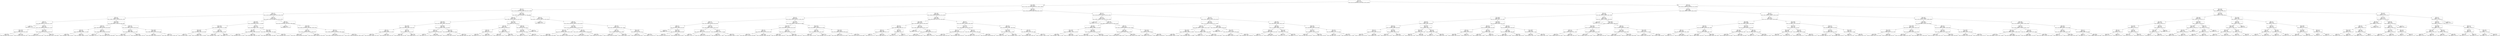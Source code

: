 digraph Tree {
node [shape=box] ;
0 [label="X[0] <= 0.5\ngini = 0.767\nsamples = 11107266\nvalue = [3317519, 5202863, 2054, 5141376, 28662, 1816705, 2059970]"] ;
1 [label="X[7] <= 198.5\ngini = 0.783\nsamples = 6336363\nvalue = [2773240, 1450171, 2016, 2667312, 23722, 1442591, 1665925]"] ;
0 -> 1 [labeldistance=2.5, labelangle=45, headlabel="True"] ;
2 [label="X[9] <= 2.5\ngini = 0.773\nsamples = 3724571\nvalue = [1975418, 806968, 1920, 1328489, 13053, 820737, 946350]"] ;
1 -> 2 ;
3 [label="X[6] <= 2.5\ngini = 0.771\nsamples = 2538089\nvalue = [1312875, 549996, 431, 960192, 11506, 744082, 437798]"] ;
2 -> 3 ;
4 [label="X[5] <= 1.5\ngini = 0.756\nsamples = 382428\nvalue = [208800, 107829, 27, 151206, 669, 38321, 97926]"] ;
3 -> 4 ;
5 [label="X[8] <= 1.5\ngini = 0.771\nsamples = 101709\nvalue = [35836, 18364, 16, 47752, 323, 16717, 41957]"] ;
4 -> 5 ;
6 [label="gini = 0.0\nsamples = 13344\nvalue = [21157, 0, 0, 0, 0, 0, 0]"] ;
5 -> 6 ;
7 [label="X[6] <= 0.5\ngini = 0.751\nsamples = 88365\nvalue = [14679, 18364, 16, 47752, 323, 16717, 41957]"] ;
5 -> 7 ;
8 [label="X[10] <= 53.5\ngini = 0.764\nsamples = 16751\nvalue = [3114, 7569, 3, 8440, 30, 3262, 4046]"] ;
7 -> 8 ;
9 [label="gini = 0.752\nsamples = 6220\nvalue = [2327, 2425, 3, 2706, 0, 59, 2287]"] ;
8 -> 9 ;
10 [label="gini = 0.736\nsamples = 10531\nvalue = [787, 5144, 0, 5734, 30, 3203, 1759]"] ;
8 -> 10 ;
11 [label="X[10] <= 225.5\ngini = 0.734\nsamples = 71614\nvalue = [11565, 10795, 13, 39312, 293, 13455, 37911]"] ;
7 -> 11 ;
12 [label="gini = 0.75\nsamples = 33635\nvalue = [4749, 5834, 8, 19111, 221, 9061, 14350]"] ;
11 -> 12 ;
13 [label="gini = 0.707\nsamples = 37979\nvalue = [6816, 4961, 5, 20201, 72, 4394, 23561]"] ;
11 -> 13 ;
14 [label="X[10] <= 230.5\ngini = 0.735\nsamples = 280719\nvalue = [172964, 89465, 11, 103454, 346, 21604, 55969]"] ;
4 -> 14 ;
15 [label="X[9] <= 0.5\ngini = 0.761\nsamples = 102368\nvalue = [53993, 22464, 8, 44312, 196, 15239, 25853]"] ;
14 -> 15 ;
16 [label="X[4] <= 9.5\ngini = 0.722\nsamples = 48399\nvalue = [27690, 10499, 5, 22199, 0, 176, 15859]"] ;
15 -> 16 ;
17 [label="gini = 0.731\nsamples = 22985\nvalue = [11920, 6644, 2, 11353, 0, 45, 6447]"] ;
16 -> 17 ;
18 [label="gini = 0.707\nsamples = 25414\nvalue = [15770, 3855, 3, 10846, 0, 131, 9412]"] ;
16 -> 18 ;
19 [label="X[8] <= 1.5\ngini = 0.775\nsamples = 53969\nvalue = [26303, 11965, 3, 22113, 196, 15063, 9994]"] ;
15 -> 19 ;
20 [label="gini = 0.0\nsamples = 11588\nvalue = [18339, 0, 0, 0, 0, 0, 0]"] ;
19 -> 20 ;
21 [label="gini = 0.774\nsamples = 42381\nvalue = [7964, 11965, 3, 22113, 196, 15063, 9994]"] ;
19 -> 21 ;
22 [label="X[9] <= 0.5\ngini = 0.709\nsamples = 178351\nvalue = [118971, 67001, 3, 59142, 150, 6365, 30116]"] ;
14 -> 22 ;
23 [label="X[3] <= 41.5\ngini = 0.714\nsamples = 98813\nvalue = [59272, 42958, 3, 36088, 0, 270, 17490]"] ;
22 -> 23 ;
24 [label="gini = 0.732\nsamples = 32286\nvalue = [17414, 14180, 3, 11490, 0, 112, 7777]"] ;
23 -> 24 ;
25 [label="gini = 0.703\nsamples = 66527\nvalue = [41858, 28778, 0, 24598, 0, 158, 9713]"] ;
23 -> 25 ;
26 [label="X[10] <= 236.5\ngini = 0.692\nsamples = 79538\nvalue = [59699, 24043, 0, 23054, 150, 6095, 12626]"] ;
22 -> 26 ;
27 [label="gini = 0.67\nsamples = 38237\nvalue = [30342, 11284, 0, 10810, 36, 2456, 5372]"] ;
26 -> 27 ;
28 [label="gini = 0.71\nsamples = 41301\nvalue = [29357, 12759, 0, 12244, 114, 3639, 7254]"] ;
26 -> 28 ;
29 [label="X[9] <= 0.5\ngini = 0.77\nsamples = 2155661\nvalue = [1104075, 442167, 404, 808986, 10837, 705761, 339872]"] ;
3 -> 29 ;
30 [label="X[10] <= 29.5\ngini = 0.737\nsamples = 233046\nvalue = [122283, 57994, 39, 97016, 7, 1773, 89550]"] ;
29 -> 30 ;
31 [label="X[2] <= 131.5\ngini = 0.709\nsamples = 60759\nvalue = [22202, 10312, 8, 24741, 0, 371, 38496]"] ;
30 -> 31 ;
32 [label="X[10] <= 24.5\ngini = 0.682\nsamples = 44211\nvalue = [15407, 5783, 5, 16841, 0, 249, 31688]"] ;
31 -> 32 ;
33 [label="gini = 0.74\nsamples = 11735\nvalue = [4147, 3134, 0, 5636, 0, 71, 5463]"] ;
32 -> 33 ;
34 [label="gini = 0.643\nsamples = 32476\nvalue = [11260, 2649, 5, 11205, 0, 178, 26225]"] ;
32 -> 34 ;
35 [label="X[8] <= 2.5\ngini = 0.744\nsamples = 16548\nvalue = [6795, 4529, 3, 7900, 0, 122, 6808]"] ;
31 -> 35 ;
36 [label="gini = 0.723\nsamples = 14204\nvalue = [3236, 4529, 0, 7900, 0, 0, 6808]"] ;
35 -> 36 ;
37 [label="gini = 0.066\nsamples = 2344\nvalue = [3559, 0, 3, 0, 0, 122, 0]"] ;
35 -> 37 ;
38 [label="X[4] <= 9.5\ngini = 0.729\nsamples = 172287\nvalue = [100081, 47682, 31, 72275, 7, 1402, 51054]"] ;
30 -> 38 ;
39 [label="X[5] <= 0.5\ngini = 0.741\nsamples = 83218\nvalue = [40434, 29927, 5, 37656, 0, 469, 23216]"] ;
38 -> 39 ;
40 [label="gini = 0.729\nsamples = 12249\nvalue = [5835, 2244, 0, 6116, 0, 172, 5018]"] ;
39 -> 40 ;
41 [label="gini = 0.739\nsamples = 70969\nvalue = [34599, 27683, 5, 31540, 0, 297, 18198]"] ;
39 -> 41 ;
42 [label="X[10] <= 228.0\ngini = 0.705\nsamples = 89069\nvalue = [59647, 17755, 26, 34619, 7, 933, 27838]"] ;
38 -> 42 ;
43 [label="gini = 0.697\nsamples = 81250\nvalue = [56388, 15311, 20, 30814, 5, 829, 24961]"] ;
42 -> 43 ;
44 [label="gini = 0.748\nsamples = 7819\nvalue = [3259, 2444, 6, 3805, 2, 104, 2877]"] ;
42 -> 44 ;
45 [label="X[8] <= 1.5\ngini = 0.765\nsamples = 1922615\nvalue = [981792, 384173, 365, 711970, 10830, 703988, 250322]"] ;
29 -> 45 ;
46 [label="gini = 0.0\nsamples = 439471\nvalue = [695368, 0, 0, 0, 0, 0, 0]"] ;
45 -> 46 ;
47 [label="X[10] <= 29.5\ngini = 0.765\nsamples = 1483144\nvalue = [286424, 384173, 365, 711970, 10830, 703988, 250322]"] ;
45 -> 47 ;
48 [label="X[4] <= 7.5\ngini = 0.752\nsamples = 229570\nvalue = [45534, 32128, 164, 97778, 2204, 130095, 55276]"] ;
47 -> 48 ;
49 [label="gini = 0.775\nsamples = 125480\nvalue = [26411, 17759, 49, 53097, 880, 51594, 48684]"] ;
48 -> 49 ;
50 [label="gini = 0.676\nsamples = 104090\nvalue = [19123, 14369, 115, 44681, 1324, 78501, 6592]"] ;
48 -> 50 ;
51 [label="X[9] <= 1.5\ngini = 0.765\nsamples = 1253574\nvalue = [240890, 352045, 201, 614192, 8626, 573893, 195046]"] ;
47 -> 51 ;
52 [label="gini = 0.745\nsamples = 499270\nvalue = [98843, 137444, 19, 250140, 3659, 256970, 43751]"] ;
51 -> 52 ;
53 [label="gini = 0.774\nsamples = 754304\nvalue = [142047, 214601, 182, 364052, 4967, 316923, 151295]"] ;
51 -> 53 ;
54 [label="X[10] <= 29.5\ngini = 0.743\nsamples = 1186482\nvalue = [662543, 256972, 1489, 368297, 1547, 76655, 508552]"] ;
2 -> 54 ;
55 [label="X[8] <= 2.5\ngini = 0.732\nsamples = 126587\nvalue = [56966, 14524, 202, 39890, 236, 14180, 73941]"] ;
54 -> 55 ;
56 [label="X[10] <= 24.5\ngini = 0.709\nsamples = 105746\nvalue = [26514, 14524, 0, 39890, 0, 12306, 73941]"] ;
55 -> 56 ;
57 [label="X[2] <= 133.5\ngini = 0.756\nsamples = 50408\nvalue = [15193, 11976, 0, 22847, 0, 4548, 25146]"] ;
56 -> 57 ;
58 [label="X[5] <= 1.5\ngini = 0.754\nsamples = 45963\nvalue = [15069, 9616, 0, 20676, 0, 4177, 23074]"] ;
57 -> 58 ;
59 [label="gini = 0.731\nsamples = 27958\nvalue = [9133, 5442, 0, 12809, 0, 1052, 15700]"] ;
58 -> 59 ;
60 [label="gini = 0.78\nsamples = 18005\nvalue = [5936, 4174, 0, 7867, 0, 3125, 7374]"] ;
58 -> 60 ;
61 [label="X[5] <= 1.5\ngini = 0.708\nsamples = 4445\nvalue = [124, 2360, 0, 2171, 0, 371, 2072]"] ;
57 -> 61 ;
62 [label="gini = 0.689\nsamples = 2579\nvalue = [88, 1424, 0, 1281, 0, 60, 1293]"] ;
61 -> 62 ;
63 [label="gini = 0.728\nsamples = 1866\nvalue = [36, 936, 0, 890, 0, 311, 779]"] ;
61 -> 63 ;
64 [label="X[10] <= 26.5\ngini = 0.625\nsamples = 55338\nvalue = [11321, 2548, 0, 17043, 0, 7758, 48795]"] ;
56 -> 64 ;
65 [label="X[8] <= 1.5\ngini = 0.374\nsamples = 26349\nvalue = [1512, 174, 0, 2877, 0, 4646, 32525]"] ;
64 -> 65 ;
66 [label="gini = 0.0\nsamples = 952\nvalue = [1512, 0, 0, 0, 0, 0, 0]"] ;
65 -> 66 ;
67 [label="gini = 0.328\nsamples = 25397\nvalue = [0, 174, 0, 2877, 0, 4646, 32525]"] ;
65 -> 67 ;
68 [label="X[10] <= 27.5\ngini = 0.724\nsamples = 28989\nvalue = [9809, 2374, 0, 14166, 0, 3112, 16270]"] ;
64 -> 68 ;
69 [label="gini = 0.727\nsamples = 10479\nvalue = [4811, 781, 0, 4208, 0, 1080, 5622]"] ;
68 -> 69 ;
70 [label="gini = 0.714\nsamples = 18510\nvalue = [4998, 1593, 0, 9958, 0, 2032, 10648]"] ;
68 -> 70 ;
71 [label="X[2] <= 131.5\ngini = 0.133\nsamples = 20841\nvalue = [30452, 0, 202, 0, 236, 1874, 0]"] ;
55 -> 71 ;
72 [label="X[4] <= 3.5\ngini = 0.068\nsamples = 14636\nvalue = [22251, 0, 102, 0, 86, 620, 0]"] ;
71 -> 72 ;
73 [label="X[5] <= 0.5\ngini = 0.105\nsamples = 2275\nvalue = [3413, 0, 35, 0, 0, 164, 0]"] ;
72 -> 73 ;
74 [label="gini = 0.161\nsamples = 589\nvalue = [835, 0, 25, 0, 0, 54, 0]"] ;
73 -> 74 ;
75 [label="gini = 0.085\nsamples = 1686\nvalue = [2578, 0, 10, 0, 0, 110, 0]"] ;
73 -> 75 ;
76 [label="X[10] <= 26.5\ngini = 0.061\nsamples = 12361\nvalue = [18838, 0, 67, 0, 86, 456, 0]"] ;
72 -> 76 ;
77 [label="gini = 0.042\nsamples = 8279\nvalue = [12753, 0, 56, 0, 37, 185, 0]"] ;
76 -> 77 ;
78 [label="gini = 0.099\nsamples = 4082\nvalue = [6085, 0, 11, 0, 49, 271, 0]"] ;
76 -> 78 ;
79 [label="X[8] <= 4.5\ngini = 0.269\nsamples = 6205\nvalue = [8201, 0, 100, 0, 150, 1254, 0]"] ;
71 -> 79 ;
80 [label="X[7] <= 53.5\ngini = 0.365\nsamples = 4219\nvalue = [5147, 0, 100, 0, 150, 1254, 0]"] ;
79 -> 80 ;
81 [label="gini = 0.542\nsamples = 1746\nvalue = [1556, 0, 51, 0, 140, 972, 0]"] ;
80 -> 81 ;
82 [label="gini = 0.161\nsamples = 2473\nvalue = [3591, 0, 49, 0, 10, 282, 0]"] ;
80 -> 82 ;
83 [label="gini = 0.0\nsamples = 1986\nvalue = [3054, 0, 0, 0, 0, 0, 0]"] ;
79 -> 83 ;
84 [label="X[8] <= 1.5\ngini = 0.742\nsamples = 1059895\nvalue = [605577, 242448, 1287, 328407, 1311, 62475, 434611]"] ;
54 -> 84 ;
85 [label="gini = 0.0\nsamples = 244196\nvalue = [386035, 0, 0, 0, 0, 0, 0]"] ;
84 -> 85 ;
86 [label="X[5] <= 1.5\ngini = 0.755\nsamples = 815699\nvalue = [219542, 242448, 1287, 328407, 1311, 62475, 434611]"] ;
84 -> 86 ;
87 [label="X[7] <= 84.5\ngini = 0.735\nsamples = 538567\nvalue = [137185, 158145, 1094, 221981, 391, 19154, 314125]"] ;
86 -> 87 ;
88 [label="X[3] <= 45.5\ngini = 0.716\nsamples = 178225\nvalue = [34113, 55130, 865, 70684, 191, 5688, 115549]"] ;
87 -> 88 ;
89 [label="gini = 0.719\nsamples = 68622\nvalue = [16450, 15589, 91, 33538, 28, 2008, 40966]"] ;
88 -> 89 ;
90 [label="gini = 0.707\nsamples = 109603\nvalue = [17663, 39541, 774, 37146, 163, 3680, 74583]"] ;
88 -> 90 ;
91 [label="X[8] <= 2.5\ngini = 0.742\nsamples = 360342\nvalue = [103072, 103015, 229, 151297, 200, 13466, 198576]"] ;
87 -> 91 ;
92 [label="gini = 0.66\nsamples = 293105\nvalue = [0, 103015, 0, 151297, 0, 10578, 198576]"] ;
91 -> 92 ;
93 [label="gini = 0.061\nsamples = 67237\nvalue = [103072, 0, 229, 0, 200, 2888, 0]"] ;
91 -> 93 ;
94 [label="X[8] <= 2.5\ngini = 0.783\nsamples = 277132\nvalue = [82357, 84303, 193, 106426, 920, 43321, 120486]"] ;
86 -> 94 ;
95 [label="X[5] <= 2.5\ngini = 0.721\nsamples = 222994\nvalue = [0, 84303, 0, 106426, 0, 41194, 120486]"] ;
94 -> 95 ;
96 [label="gini = 0.73\nsamples = 191245\nvalue = [0, 74575, 0, 87538, 0, 41194, 98829]"] ;
95 -> 96 ;
97 [label="gini = 0.636\nsamples = 31749\nvalue = [0, 9728, 0, 18888, 0, 0, 21657]"] ;
95 -> 97 ;
98 [label="X[10] <= 140.5\ngini = 0.074\nsamples = 54138\nvalue = [82357, 0, 193, 0, 920, 2127, 0]"] ;
94 -> 98 ;
99 [label="gini = 0.111\nsamples = 21816\nvalue = [32574, 0, 81, 0, 580, 1346, 0]"] ;
98 -> 99 ;
100 [label="gini = 0.047\nsamples = 32322\nvalue = [49783, 0, 112, 0, 340, 781, 0]"] ;
98 -> 100 ;
101 [label="X[3] <= 63.5\ngini = 0.781\nsamples = 2611792\nvalue = [797822, 643203, 96, 1338823, 10669, 621854, 719575]"] ;
1 -> 101 ;
102 [label="X[6] <= 34.5\ngini = 0.788\nsamples = 904358\nvalue = [360584, 250446, 9, 384940, 3623, 192723, 239264]"] ;
101 -> 102 ;
103 [label="X[4] <= 4.5\ngini = 0.78\nsamples = 595912\nvalue = [281026, 158796, 9, 238763, 2072, 116283, 146272]"] ;
102 -> 103 ;
104 [label="X[6] <= 1.5\ngini = 0.777\nsamples = 174074\nvalue = [79031, 49032, 0, 63933, 606, 22526, 60333]"] ;
103 -> 104 ;
105 [label="X[8] <= 1.5\ngini = 0.713\nsamples = 30527\nvalue = [20571, 8371, 0, 9365, 36, 565, 9332]"] ;
104 -> 105 ;
106 [label="gini = 0.0\nsamples = 6647\nvalue = [10660, 0, 0, 0, 0, 0, 0]"] ;
105 -> 106 ;
107 [label="X[10] <= 231.5\ngini = 0.757\nsamples = 23880\nvalue = [9911, 8371, 0, 9365, 36, 565, 9332]"] ;
105 -> 107 ;
108 [label="gini = 0.752\nsamples = 7764\nvalue = [1859, 2457, 0, 3605, 36, 480, 3745]"] ;
107 -> 108 ;
109 [label="gini = 0.745\nsamples = 16116\nvalue = [8052, 5914, 0, 5760, 0, 85, 5587]"] ;
107 -> 109 ;
110 [label="X[9] <= 2.5\ngini = 0.784\nsamples = 143547\nvalue = [58460, 40661, 0, 54568, 570, 21961, 51001]"] ;
104 -> 110 ;
111 [label="X[8] <= 1.5\ngini = 0.771\nsamples = 72420\nvalue = [34392, 17854, 0, 30772, 570, 21943, 9120]"] ;
110 -> 111 ;
112 [label="gini = 0.0\nsamples = 16995\nvalue = [26717, 0, 0, 0, 0, 0, 0]"] ;
111 -> 112 ;
113 [label="gini = 0.756\nsamples = 55425\nvalue = [7675, 17854, 0, 30772, 570, 21943, 9120]"] ;
111 -> 113 ;
114 [label="X[4] <= 1.5\ngini = 0.73\nsamples = 71127\nvalue = [24068, 22807, 0, 23796, 0, 18, 41881]"] ;
110 -> 114 ;
115 [label="gini = 0.729\nsamples = 9751\nvalue = [5650, 2603, 0, 3276, 0, 7, 3940]"] ;
114 -> 115 ;
116 [label="gini = 0.723\nsamples = 61376\nvalue = [18418, 20204, 0, 20520, 0, 11, 37941]"] ;
114 -> 116 ;
117 [label="X[7] <= 229.5\ngini = 0.777\nsamples = 421838\nvalue = [201995, 109764, 9, 174830, 1466, 93757, 85939]"] ;
103 -> 117 ;
118 [label="X[3] <= 45.5\ngini = 0.759\nsamples = 171552\nvalue = [100083, 45167, 2, 59363, 481, 34610, 32020]"] ;
117 -> 118 ;
119 [label="X[9] <= 2.5\ngini = 0.737\nsamples = 94661\nvalue = [62306, 23228, 2, 30141, 238, 15892, 18022]"] ;
118 -> 119 ;
120 [label="gini = 0.722\nsamples = 70676\nvalue = [49252, 18313, 2, 21248, 238, 13199, 9664]"] ;
119 -> 120 ;
121 [label="gini = 0.756\nsamples = 23985\nvalue = [13054, 4915, 0, 8893, 0, 2693, 8358]"] ;
119 -> 121 ;
122 [label="X[3] <= 57.5\ngini = 0.777\nsamples = 76891\nvalue = [37777, 21939, 0, 29222, 243, 18718, 13998]"] ;
118 -> 122 ;
123 [label="gini = 0.795\nsamples = 27301\nvalue = [7937, 8333, 0, 10868, 31, 9333, 6577]"] ;
122 -> 123 ;
124 [label="gini = 0.75\nsamples = 49590\nvalue = [29840, 13606, 0, 18354, 212, 9385, 7421]"] ;
122 -> 124 ;
125 [label="X[2] <= 121.5\ngini = 0.781\nsamples = 250286\nvalue = [101912, 64597, 7, 115467, 985, 59147, 53919]"] ;
117 -> 125 ;
126 [label="X[4] <= 6.5\ngini = 0.746\nsamples = 22016\nvalue = [11192, 7848, 2, 10173, 51, 2287, 3149]"] ;
125 -> 126 ;
127 [label="gini = 0.756\nsamples = 4471\nvalue = [2113, 1457, 0, 2066, 45, 1123, 261]"] ;
126 -> 127 ;
128 [label="gini = 0.74\nsamples = 17545\nvalue = [9079, 6391, 2, 8107, 6, 1164, 2888]"] ;
126 -> 128 ;
129 [label="X[2] <= 124.5\ngini = 0.783\nsamples = 228270\nvalue = [90720, 56749, 5, 105294, 934, 56860, 50770]"] ;
125 -> 129 ;
130 [label="gini = 0.776\nsamples = 107184\nvalue = [43392, 19573, 3, 52142, 201, 28707, 26164]"] ;
129 -> 130 ;
131 [label="gini = 0.785\nsamples = 121086\nvalue = [47328, 37176, 2, 53152, 733, 28153, 24606]"] ;
129 -> 131 ;
132 [label="X[3] <= 58.5\ngini = 0.788\nsamples = 308446\nvalue = [79558, 91650, 0, 146177, 1551, 76440, 92992]"] ;
102 -> 132 ;
133 [label="X[10] <= 199.5\ngini = 0.795\nsamples = 180192\nvalue = [47280, 58576, 0, 73809, 1150, 46048, 58584]"] ;
132 -> 133 ;
134 [label="X[8] <= 2.5\ngini = 0.765\nsamples = 23272\nvalue = [2395, 11498, 0, 9359, 8, 6327, 7171]"] ;
133 -> 134 ;
135 [label="X[8] <= 1.5\ngini = 0.752\nsamples = 22490\nvalue = [1172, 11498, 0, 9359, 0, 6327, 7171]"] ;
134 -> 135 ;
136 [label="gini = 0.0\nsamples = 735\nvalue = [1172, 0, 0, 0, 0, 0, 0]"] ;
135 -> 136 ;
137 [label="gini = 0.736\nsamples = 21755\nvalue = [0, 11498, 0, 9359, 0, 6327, 7171]"] ;
135 -> 137 ;
138 [label="X[8] <= 4.5\ngini = 0.013\nsamples = 782\nvalue = [1223, 0, 0, 0, 8, 0, 0]"] ;
134 -> 138 ;
139 [label="gini = 0.488\nsamples = 12\nvalue = [11, 0, 0, 0, 8, 0, 0]"] ;
138 -> 139 ;
140 [label="gini = 0.0\nsamples = 770\nvalue = [1212, 0, 0, 0, 0, 0, 0]"] ;
138 -> 140 ;
141 [label="X[8] <= 1.5\ngini = 0.796\nsamples = 156920\nvalue = [44885, 47078, 0, 64450, 1142, 39721, 51413]"] ;
133 -> 141 ;
142 [label="gini = 0.0\nsamples = 20964\nvalue = [33117, 0, 0, 0, 0, 0, 0]"] ;
141 -> 142 ;
143 [label="X[8] <= 2.5\ngini = 0.769\nsamples = 135956\nvalue = [11768, 47078, 0, 64450, 1142, 39721, 51413]"] ;
141 -> 143 ;
144 [label="gini = 0.742\nsamples = 127608\nvalue = [0, 47078, 0, 64450, 0, 39440, 51413]"] ;
143 -> 144 ;
145 [label="gini = 0.196\nsamples = 8348\nvalue = [11768, 0, 0, 0, 1142, 281, 0]"] ;
143 -> 145 ;
146 [label="X[9] <= 2.5\ngini = 0.77\nsamples = 128254\nvalue = [32278, 33074, 0, 72368, 401, 30392, 34408]"] ;
132 -> 146 ;
147 [label="X[7] <= 229.5\ngini = 0.75\nsamples = 74449\nvalue = [18869, 18500, 0, 44527, 400, 26424, 9046]"] ;
146 -> 147 ;
148 [label="X[4] <= 7.5\ngini = 0.773\nsamples = 26302\nvalue = [8958, 6133, 0, 12801, 70, 10041, 3754]"] ;
147 -> 148 ;
149 [label="gini = 0.786\nsamples = 11332\nvalue = [3766, 2575, 0, 5398, 40, 3305, 2913]"] ;
148 -> 149 ;
150 [label="gini = 0.751\nsamples = 14970\nvalue = [5192, 3558, 0, 7403, 30, 6736, 841]"] ;
148 -> 150 ;
151 [label="X[5] <= 1.5\ngini = 0.731\nsamples = 48147\nvalue = [9911, 12367, 0, 31726, 330, 16383, 5292]"] ;
147 -> 151 ;
152 [label="gini = 0.723\nsamples = 24851\nvalue = [4095, 6430, 0, 17173, 147, 7537, 3714]"] ;
151 -> 152 ;
153 [label="gini = 0.735\nsamples = 23296\nvalue = [5816, 5937, 0, 14553, 183, 8846, 1578]"] ;
151 -> 153 ;
154 [label="X[4] <= 4.5\ngini = 0.748\nsamples = 53805\nvalue = [13409, 14574, 0, 27841, 1, 3968, 25362]"] ;
146 -> 154 ;
155 [label="X[10] <= 168.5\ngini = 0.706\nsamples = 21701\nvalue = [3471, 7252, 0, 10675, 0, 3, 13003]"] ;
154 -> 155 ;
156 [label="gini = 0.618\nsamples = 916\nvalue = [61, 609, 0, 140, 0, 0, 636]"] ;
155 -> 156 ;
157 [label="gini = 0.706\nsamples = 20785\nvalue = [3410, 6643, 0, 10535, 0, 3, 12367]"] ;
155 -> 157 ;
158 [label="X[4] <= 6.5\ngini = 0.761\nsamples = 32104\nvalue = [9938, 7322, 0, 17166, 1, 3965, 12359]"] ;
154 -> 158 ;
159 [label="gini = 0.773\nsamples = 10950\nvalue = [2526, 3035, 0, 5678, 1, 3959, 2134]"] ;
158 -> 159 ;
160 [label="gini = 0.723\nsamples = 21154\nvalue = [7412, 4287, 0, 11488, 0, 6, 10225]"] ;
158 -> 160 ;
161 [label="X[9] <= 2.5\ngini = 0.771\nsamples = 1707434\nvalue = [437238, 392757, 87, 953883, 7046, 429131, 480311]"] ;
101 -> 161 ;
162 [label="X[8] <= 1.5\ngini = 0.761\nsamples = 1234936\nvalue = [295857, 287664, 39, 726674, 7007, 391301, 244169]"] ;
161 -> 162 ;
163 [label="gini = 0.0\nsamples = 127833\nvalue = [201907, 0, 0, 0, 0, 0, 0]"] ;
162 -> 163 ;
164 [label="X[9] <= 0.5\ngini = 0.728\nsamples = 1107103\nvalue = [93950, 287664, 39, 726674, 7007, 391301, 244169]"] ;
162 -> 164 ;
165 [label="X[4] <= 9.5\ngini = 0.697\nsamples = 169010\nvalue = [24735, 50655, 26, 106590, 0, 1181, 84149]"] ;
164 -> 165 ;
166 [label="X[2] <= 126.0\ngini = 0.704\nsamples = 77232\nvalue = [10727, 30940, 1, 47635, 0, 39, 32797]"] ;
165 -> 166 ;
167 [label="gini = 0.683\nsamples = 20438\nvalue = [3010, 6878, 1, 14662, 0, 5, 7798]"] ;
166 -> 167 ;
168 [label="gini = 0.708\nsamples = 56794\nvalue = [7717, 24062, 0, 32973, 0, 34, 24999]"] ;
166 -> 168 ;
169 [label="X[2] <= 130.5\ngini = 0.682\nsamples = 91778\nvalue = [14008, 19715, 25, 58955, 0, 1142, 51352]"] ;
165 -> 169 ;
170 [label="gini = 0.679\nsamples = 52330\nvalue = [8611, 11972, 9, 37090, 0, 503, 24683]"] ;
169 -> 170 ;
171 [label="gini = 0.671\nsamples = 39448\nvalue = [5397, 7743, 16, 21865, 0, 639, 26669]"] ;
169 -> 171 ;
172 [label="X[8] <= 2.5\ngini = 0.717\nsamples = 938093\nvalue = [69215, 237009, 13, 620084, 7007, 390120, 160020]"] ;
164 -> 172 ;
173 [label="X[4] <= 7.5\ngini = 0.687\nsamples = 887534\nvalue = [0, 237009, 0, 620084, 0, 386172, 160020]"] ;
172 -> 173 ;
174 [label="gini = 0.701\nsamples = 469370\nvalue = [0, 125042, 0, 326211, 0, 152960, 137324]"] ;
173 -> 174 ;
175 [label="gini = 0.649\nsamples = 418164\nvalue = [0, 111967, 0, 293873, 0, 233212, 22696]"] ;
173 -> 175 ;
176 [label="X[7] <= 217.5\ngini = 0.245\nsamples = 50559\nvalue = [69215, 0, 13, 0, 7007, 3948, 0]"] ;
172 -> 176 ;
177 [label="gini = 0.113\nsamples = 13778\nvalue = [20516, 0, 5, 0, 824, 463, 0]"] ;
176 -> 177 ;
178 [label="gini = 0.289\nsamples = 36781\nvalue = [48699, 0, 8, 0, 6183, 3485, 0]"] ;
176 -> 178 ;
179 [label="X[3] <= 74.5\ngini = 0.75\nsamples = 472498\nvalue = [141381, 105093, 48, 227209, 39, 37830, 236142]"] ;
161 -> 179 ;
180 [label="X[6] <= 24.0\ngini = 0.755\nsamples = 367461\nvalue = [115115, 91651, 48, 182329, 33, 27472, 164648]"] ;
179 -> 180 ;
181 [label="X[4] <= 4.5\ngini = 0.741\nsamples = 220556\nvalue = [52309, 48940, 21, 113285, 15, 19233, 114542]"] ;
180 -> 181 ;
182 [label="X[2] <= 120.5\ngini = 0.704\nsamples = 80206\nvalue = [14895, 22351, 0, 40426, 0, 36, 48928]"] ;
181 -> 182 ;
183 [label="gini = 0.684\nsamples = 33289\nvalue = [4609, 8490, 0, 20425, 0, 22, 19042]"] ;
182 -> 183 ;
184 [label="gini = 0.71\nsamples = 46917\nvalue = [10286, 13861, 0, 20001, 0, 14, 29886]"] ;
182 -> 184 ;
185 [label="X[8] <= 1.5\ngini = 0.754\nsamples = 140350\nvalue = [37414, 26589, 21, 72859, 15, 19197, 65614]"] ;
181 -> 185 ;
186 [label="gini = 0.0\nsamples = 13045\nvalue = [20756, 0, 0, 0, 0, 0, 0]"] ;
185 -> 186 ;
187 [label="gini = 0.728\nsamples = 127305\nvalue = [16658, 26589, 21, 72859, 15, 19197, 65614]"] ;
185 -> 187 ;
188 [label="X[8] <= 1.5\ngini = 0.758\nsamples = 146905\nvalue = [62806, 42711, 27, 69044, 18, 8239, 50106]"] ;
180 -> 188 ;
189 [label="gini = 0.0\nsamples = 29006\nvalue = [45896, 0, 0, 0, 0, 0, 0]"] ;
188 -> 189 ;
190 [label="X[2] <= 130.5\ngini = 0.73\nsamples = 117899\nvalue = [16910, 42711, 27, 69044, 18, 8239, 50106]"] ;
188 -> 190 ;
191 [label="gini = 0.727\nsamples = 101583\nvalue = [15065, 35955, 27, 61552, 18, 6771, 41632]"] ;
190 -> 191 ;
192 [label="gini = 0.736\nsamples = 16316\nvalue = [1845, 6756, 0, 7492, 0, 1468, 8474]"] ;
190 -> 192 ;
193 [label="X[3] <= 75.5\ngini = 0.708\nsamples = 105037\nvalue = [26266, 13442, 0, 44880, 6, 10358, 71494]"] ;
179 -> 193 ;
194 [label="X[8] <= 2.5\ngini = 0.689\nsamples = 69169\nvalue = [17764, 6827, 0, 26661, 5, 7304, 51028]"] ;
193 -> 194 ;
195 [label="X[8] <= 1.5\ngini = 0.644\nsamples = 62294\nvalue = [6757, 6827, 0, 26661, 0, 7263, 51028]"] ;
194 -> 195 ;
196 [label="gini = 0.0\nsamples = 4331\nvalue = [6757, 0, 0, 0, 0, 0, 0]"] ;
195 -> 196 ;
197 [label="gini = 0.595\nsamples = 57963\nvalue = [0, 6827, 0, 26661, 0, 7263, 51028]"] ;
195 -> 197 ;
198 [label="X[10] <= 21.5\ngini = 0.008\nsamples = 6875\nvalue = [11007, 0, 0, 0, 5, 41, 0]"] ;
194 -> 198 ;
199 [label="gini = 0.024\nsamples = 1109\nvalue = [1771, 0, 0, 0, 3, 19, 0]"] ;
198 -> 199 ;
200 [label="gini = 0.005\nsamples = 5766\nvalue = [9236, 0, 0, 0, 2, 22, 0]"] ;
198 -> 200 ;
201 [label="X[3] <= 76.5\ngini = 0.729\nsamples = 35868\nvalue = [8502, 6615, 0, 18219, 1, 3054, 20466]"] ;
193 -> 201 ;
202 [label="X[2] <= 131.5\ngini = 0.731\nsamples = 12132\nvalue = [2458, 3017, 0, 7082, 0, 878, 5789]"] ;
201 -> 202 ;
203 [label="gini = 0.705\nsamples = 6237\nvalue = [1447, 1139, 0, 4352, 0, 435, 2537]"] ;
202 -> 203 ;
204 [label="gini = 0.737\nsamples = 5895\nvalue = [1011, 1878, 0, 2730, 0, 443, 3252]"] ;
202 -> 204 ;
205 [label="X[4] <= 6.5\ngini = 0.722\nsamples = 23736\nvalue = [6044, 3598, 0, 11137, 1, 2176, 14677]"] ;
201 -> 205 ;
206 [label="gini = 0.772\nsamples = 9019\nvalue = [1990, 1805, 0, 4391, 1, 2174, 3881]"] ;
205 -> 206 ;
207 [label="gini = 0.668\nsamples = 14717\nvalue = [4054, 1793, 0, 6746, 0, 2, 10796]"] ;
205 -> 207 ;
208 [label="X[8] <= 2.5\ngini = 0.635\nsamples = 4770903\nvalue = [544279, 3752692, 38, 2474064, 4940, 374114, 394045]"] ;
0 -> 208 [labeldistance=2.5, labelangle=-45, headlabel="False"] ;
209 [label="X[4] <= 3.5\ngini = 0.585\nsamples = 4446545\nvalue = [41305, 3752692, 0, 2474064, 0, 369162, 394045]"] ;
208 -> 209 ;
210 [label="X[5] <= 0.5\ngini = 0.529\nsamples = 1099151\nvalue = [8364, 1064744, 0, 528096, 0, 56673, 79509]"] ;
209 -> 210 ;
211 [label="X[7] <= 125.5\ngini = 0.638\nsamples = 98511\nvalue = [347, 64095, 0, 65327, 0, 7187, 18831]"] ;
210 -> 211 ;
212 [label="X[4] <= 2.5\ngini = 0.579\nsamples = 29121\nvalue = [77, 24566, 0, 16588, 0, 1468, 3361]"] ;
211 -> 212 ;
213 [label="X[0] <= 1.5\ngini = 0.566\nsamples = 24980\nvalue = [46, 21961, 0, 13689, 0, 1468, 2330]"] ;
212 -> 213 ;
214 [label="X[9] <= 2.5\ngini = 0.62\nsamples = 16182\nvalue = [34, 11142, 0, 10846, 0, 1440, 2112]"] ;
213 -> 214 ;
215 [label="gini = 0.605\nsamples = 7219\nvalue = [11, 5161, 0, 4719, 0, 1440, 30]"] ;
214 -> 215 ;
216 [label="gini = 0.616\nsamples = 8963\nvalue = [23, 5981, 0, 6127, 0, 0, 2082]"] ;
214 -> 216 ;
217 [label="X[6] <= 35.5\ngini = 0.354\nsamples = 8798\nvalue = [12, 10819, 0, 2843, 0, 28, 218]"] ;
213 -> 217 ;
218 [label="gini = 0.251\nsamples = 3712\nvalue = [6, 5047, 0, 718, 0, 16, 103]"] ;
217 -> 218 ;
219 [label="gini = 0.413\nsamples = 5086\nvalue = [6, 5772, 0, 2125, 0, 12, 115]"] ;
217 -> 219 ;
220 [label="X[2] <= 124.5\ngini = 0.623\nsamples = 4141\nvalue = [31, 2605, 0, 2899, 0, 0, 1031]"] ;
212 -> 220 ;
221 [label="X[3] <= 67.5\ngini = 0.618\nsamples = 1109\nvalue = [1, 323, 0, 867, 0, 0, 549]"] ;
220 -> 221 ;
222 [label="gini = 0.639\nsamples = 710\nvalue = [0, 249, 0, 508, 0, 0, 350]"] ;
221 -> 222 ;
223 [label="gini = 0.566\nsamples = 399\nvalue = [1, 74, 0, 359, 0, 0, 199]"] ;
221 -> 223 ;
224 [label="X[8] <= 1.5\ngini = 0.589\nsamples = 3032\nvalue = [30, 2282, 0, 2032, 0, 0, 482]"] ;
220 -> 224 ;
225 [label="gini = 0.0\nsamples = 20\nvalue = [30, 0, 0, 0, 0, 0, 0]"] ;
224 -> 225 ;
226 [label="gini = 0.584\nsamples = 3012\nvalue = [0, 2282, 0, 2032, 0, 0, 482]"] ;
224 -> 226 ;
227 [label="X[2] <= 126.5\ngini = 0.65\nsamples = 69390\nvalue = [270, 39529, 0, 48739, 0, 5719, 15470]"] ;
211 -> 227 ;
228 [label="X[9] <= 2.5\ngini = 0.641\nsamples = 30612\nvalue = [62, 12793, 0, 24366, 0, 2453, 8628]"] ;
227 -> 228 ;
229 [label="X[0] <= 1.5\ngini = 0.609\nsamples = 10005\nvalue = [22, 5404, 0, 7925, 0, 2453, 35]"] ;
228 -> 229 ;
230 [label="gini = 0.599\nsamples = 8864\nvalue = [12, 4004, 0, 7552, 0, 2434, 30]"] ;
229 -> 230 ;
231 [label="gini = 0.357\nsamples = 1141\nvalue = [10, 1400, 0, 373, 0, 19, 5]"] ;
229 -> 231 ;
232 [label="X[0] <= 1.5\ngini = 0.622\nsamples = 20607\nvalue = [40, 7389, 0, 16441, 0, 0, 8593]"] ;
228 -> 232 ;
233 [label="gini = 0.613\nsamples = 19472\nvalue = [26, 6354, 0, 15914, 0, 0, 8352]"] ;
232 -> 233 ;
234 [label="gini = 0.574\nsamples = 1135\nvalue = [14, 1035, 0, 527, 0, 0, 241]"] ;
232 -> 234 ;
235 [label="X[4] <= 2.5\ngini = 0.638\nsamples = 38778\nvalue = [208, 26736, 0, 24373, 0, 3266, 6842]"] ;
227 -> 235 ;
236 [label="X[0] <= 1.5\ngini = 0.629\nsamples = 33935\nvalue = [139, 24576, 0, 20888, 0, 3266, 4963]"] ;
235 -> 236 ;
237 [label="gini = 0.653\nsamples = 25430\nvalue = [99, 14008, 0, 18299, 0, 3217, 4639]"] ;
236 -> 237 ;
238 [label="gini = 0.357\nsamples = 8505\nvalue = [40, 10568, 0, 2589, 0, 49, 324]"] ;
236 -> 238 ;
239 [label="X[7] <= 199.5\ngini = 0.647\nsamples = 4843\nvalue = [69, 2160, 0, 3485, 0, 0, 1879]"] ;
235 -> 239 ;
240 [label="gini = 0.663\nsamples = 2376\nvalue = [58, 1215, 0, 1535, 0, 0, 912]"] ;
239 -> 240 ;
241 [label="gini = 0.625\nsamples = 2467\nvalue = [11, 945, 0, 1950, 0, 0, 967]"] ;
239 -> 241 ;
242 [label="X[8] <= 1.5\ngini = 0.512\nsamples = 1000640\nvalue = [8017, 1000649, 0, 462769, 0, 49486, 60678]"] ;
210 -> 242 ;
243 [label="gini = 0.0\nsamples = 5083\nvalue = [8017, 0, 0, 0, 0, 0, 0]"] ;
242 -> 243 ;
244 [label="X[2] <= 126.5\ngini = 0.507\nsamples = 995557\nvalue = [0, 1000649, 0, 462769, 0, 49486, 60678]"] ;
242 -> 244 ;
245 [label="X[2] <= 120.5\ngini = 0.564\nsamples = 373543\nvalue = [0, 325277, 0, 210481, 0, 22764, 31379]"] ;
244 -> 245 ;
246 [label="X[5] <= 1.5\ngini = 0.604\nsamples = 107740\nvalue = [0, 82272, 0, 66565, 0, 8021, 12946]"] ;
245 -> 246 ;
247 [label="gini = 0.617\nsamples = 72263\nvalue = [0, 52289, 0, 45406, 0, 4216, 11822]"] ;
246 -> 247 ;
248 [label="gini = 0.567\nsamples = 35477\nvalue = [0, 29983, 0, 21159, 0, 3805, 1124]"] ;
246 -> 248 ;
249 [label="X[2] <= 124.5\ngini = 0.545\nsamples = 265803\nvalue = [0, 243005, 0, 143916, 0, 14743, 18433]"] ;
245 -> 249 ;
250 [label="gini = 0.548\nsamples = 218780\nvalue = [0, 197463, 0, 120912, 0, 11811, 15614]"] ;
249 -> 250 ;
251 [label="gini = 0.525\nsamples = 47023\nvalue = [0, 45542, 0, 23004, 0, 2932, 2819]"] ;
249 -> 251 ;
252 [label="X[0] <= 1.5\ngini = 0.461\nsamples = 622014\nvalue = [0, 675372, 0, 252288, 0, 26722, 29299]"] ;
244 -> 252 ;
253 [label="X[7] <= 129.5\ngini = 0.503\nsamples = 457396\nvalue = [0, 463941, 0, 208571, 0, 25009, 25853]"] ;
252 -> 253 ;
254 [label="gini = 0.434\nsamples = 165685\nvalue = [0, 186832, 0, 63135, 0, 5443, 6915]"] ;
253 -> 254 ;
255 [label="gini = 0.536\nsamples = 291711\nvalue = [0, 277109, 0, 145436, 0, 19566, 18938]"] ;
253 -> 255 ;
256 [label="X[10] <= 239.5\ngini = 0.312\nsamples = 164618\nvalue = [0, 211431, 0, 43717, 0, 1713, 3446]"] ;
252 -> 256 ;
257 [label="gini = 0.281\nsamples = 141968\nvalue = [0, 187690, 0, 32734, 0, 1384, 2846]"] ;
256 -> 257 ;
258 [label="gini = 0.461\nsamples = 22650\nvalue = [0, 23741, 0, 10983, 0, 329, 600]"] ;
256 -> 258 ;
259 [label="X[5] <= 0.5\ngini = 0.6\nsamples = 3347394\nvalue = [32941, 2687948, 0, 1945968, 0, 312489, 314536]"] ;
209 -> 259 ;
260 [label="X[0] <= 1.5\ngini = 0.66\nsamples = 313464\nvalue = [1447, 140770, 0, 238401, 0, 48620, 66496]"] ;
259 -> 260 ;
261 [label="X[2] <= 130.5\ngini = 0.653\nsamples = 283894\nvalue = [1040, 110530, 0, 226926, 0, 47065, 63303]"] ;
260 -> 261 ;
262 [label="X[3] <= 67.5\ngini = 0.64\nsamples = 195501\nvalue = [538, 78860, 0, 160136, 0, 29827, 39609]"] ;
261 -> 262 ;
263 [label="X[8] <= 1.5\ngini = 0.657\nsamples = 108671\nvalue = [264, 51483, 0, 81988, 0, 15931, 21859]"] ;
262 -> 263 ;
264 [label="gini = 0.0\nsamples = 162\nvalue = [264, 0, 0, 0, 0, 0, 0]"] ;
263 -> 264 ;
265 [label="gini = 0.656\nsamples = 108509\nvalue = [0, 51483, 0, 81988, 0, 15931, 21859]"] ;
263 -> 265 ;
266 [label="X[9] <= 2.5\ngini = 0.61\nsamples = 86830\nvalue = [274, 27377, 0, 78148, 0, 13896, 17750]"] ;
262 -> 266 ;
267 [label="gini = 0.599\nsamples = 50323\nvalue = [111, 16697, 0, 45946, 0, 11205, 5734]"] ;
266 -> 267 ;
268 [label="gini = 0.609\nsamples = 36507\nvalue = [163, 10680, 0, 32202, 0, 2691, 12016]"] ;
266 -> 268 ;
269 [label="X[10] <= 39.5\ngini = 0.677\nsamples = 88393\nvalue = [502, 31670, 0, 66790, 0, 17238, 23694]"] ;
261 -> 269 ;
270 [label="X[4] <= 8.5\ngini = 0.684\nsamples = 32688\nvalue = [145, 6271, 0, 23944, 0, 9065, 12399]"] ;
269 -> 270 ;
271 [label="gini = 0.645\nsamples = 12395\nvalue = [48, 1992, 0, 9692, 0, 1972, 5916]"] ;
270 -> 271 ;
272 [label="gini = 0.697\nsamples = 20293\nvalue = [97, 4279, 0, 14252, 0, 7093, 6483]"] ;
270 -> 272 ;
273 [label="X[8] <= 1.5\ngini = 0.655\nsamples = 55705\nvalue = [357, 25399, 0, 42846, 0, 8173, 11295]"] ;
269 -> 273 ;
274 [label="gini = 0.0\nsamples = 222\nvalue = [357, 0, 0, 0, 0, 0, 0]"] ;
273 -> 274 ;
275 [label="gini = 0.652\nsamples = 55483\nvalue = [0, 25399, 0, 42846, 0, 8173, 11295]"] ;
273 -> 275 ;
276 [label="X[7] <= 102.5\ngini = 0.518\nsamples = 29570\nvalue = [407, 30240, 0, 11475, 0, 1555, 3193]"] ;
260 -> 276 ;
277 [label="X[2] <= 119.5\ngini = 0.415\nsamples = 6287\nvalue = [71, 7422, 0, 1657, 0, 229, 603]"] ;
276 -> 277 ;
278 [label="X[6] <= 28.5\ngini = 0.628\nsamples = 458\nvalue = [2, 333, 0, 38, 0, 76, 309]"] ;
277 -> 278 ;
279 [label="gini = 0.589\nsamples = 309\nvalue = [2, 121, 0, 22, 0, 74, 300]"] ;
278 -> 279 ;
280 [label="gini = 0.207\nsamples = 149\nvalue = [0, 212, 0, 16, 0, 2, 9]"] ;
278 -> 280 ;
281 [label="X[4] <= 9.5\ngini = 0.377\nsamples = 5829\nvalue = [69, 7089, 0, 1619, 0, 153, 294]"] ;
277 -> 281 ;
282 [label="gini = 0.506\nsamples = 1655\nvalue = [36, 1734, 0, 630, 0, 66, 171]"] ;
281 -> 282 ;
283 [label="gini = 0.316\nsamples = 4174\nvalue = [33, 5355, 0, 989, 0, 87, 123]"] ;
281 -> 283 ;
284 [label="X[0] <= 3.5\ngini = 0.54\nsamples = 23283\nvalue = [336, 22818, 0, 9818, 0, 1326, 2590]"] ;
276 -> 284 ;
285 [label="X[4] <= 10.5\ngini = 0.531\nsamples = 22446\nvalue = [235, 22288, 0, 9529, 0, 1251, 2302]"] ;
284 -> 285 ;
286 [label="gini = 0.579\nsamples = 14056\nvalue = [169, 12593, 0, 6696, 0, 951, 1786]"] ;
285 -> 286 ;
287 [label="gini = 0.431\nsamples = 8390\nvalue = [66, 9695, 0, 2833, 0, 300, 516]"] ;
285 -> 287 ;
288 [label="X[2] <= 119.5\ngini = 0.719\nsamples = 837\nvalue = [101, 530, 0, 289, 0, 75, 288]"] ;
284 -> 288 ;
289 [label="gini = 0.471\nsamples = 240\nvalue = [1, 66, 0, 4, 0, 41, 256]"] ;
288 -> 289 ;
290 [label="gini = 0.631\nsamples = 597\nvalue = [100, 464, 0, 285, 0, 34, 32]"] ;
288 -> 290 ;
291 [label="X[3] <= 57.5\ngini = 0.586\nsamples = 3033930\nvalue = [31494, 2547178, 0, 1707567, 0, 263869, 248040]"] ;
259 -> 291 ;
292 [label="X[3] <= 45.5\ngini = 0.536\nsamples = 1015284\nvalue = [4358, 956800, 0, 522914, 0, 61904, 60341]"] ;
291 -> 292 ;
293 [label="X[10] <= 230.5\ngini = 0.539\nsamples = 771973\nvalue = [2287, 714285, 0, 416922, 0, 46435, 41534]"] ;
292 -> 293 ;
294 [label="X[2] <= 125.5\ngini = 0.611\nsamples = 113502\nvalue = [137, 73005, 0, 83607, 0, 12222, 10903]"] ;
293 -> 294 ;
295 [label="gini = 0.609\nsamples = 103627\nvalue = [57, 64133, 0, 78671, 0, 11291, 10052]"] ;
294 -> 295 ;
296 [label="gini = 0.574\nsamples = 9875\nvalue = [80, 8872, 0, 4936, 0, 931, 851]"] ;
294 -> 296 ;
297 [label="X[9] <= 2.5\ngini = 0.517\nsamples = 658471\nvalue = [2150, 641280, 0, 333315, 0, 34213, 30631]"] ;
293 -> 297 ;
298 [label="gini = 0.511\nsamples = 456363\nvalue = [1104, 447656, 0, 230538, 0, 30725, 11849]"] ;
297 -> 298 ;
299 [label="gini = 0.526\nsamples = 202108\nvalue = [1046, 193624, 0, 102777, 0, 3488, 18782]"] ;
297 -> 299 ;
300 [label="X[0] <= 1.5\ngini = 0.523\nsamples = 243311\nvalue = [2071, 242515, 0, 105992, 0, 15469, 18807]"] ;
292 -> 300 ;
301 [label="X[4] <= 10.5\ngini = 0.552\nsamples = 187757\nvalue = [1080, 174662, 0, 92176, 0, 13436, 15400]"] ;
300 -> 301 ;
302 [label="gini = 0.572\nsamples = 136337\nvalue = [767, 120071, 0, 71673, 0, 10970, 11757]"] ;
301 -> 302 ;
303 [label="gini = 0.485\nsamples = 51420\nvalue = [313, 54591, 0, 20503, 0, 2466, 3643]"] ;
301 -> 303 ;
304 [label="X[7] <= 206.5\ngini = 0.38\nsamples = 55554\nvalue = [991, 67853, 0, 13816, 0, 2033, 3407]"] ;
300 -> 304 ;
305 [label="gini = 0.314\nsamples = 40526\nvalue = [726, 52726, 0, 7103, 0, 1360, 2436]"] ;
304 -> 305 ;
306 [label="gini = 0.512\nsamples = 15028\nvalue = [265, 15127, 0, 6713, 0, 673, 971]"] ;
304 -> 306 ;
307 [label="X[3] <= 75.5\ngini = 0.606\nsamples = 2018646\nvalue = [27136, 1590378, 0, 1184653, 0, 201965, 187699]"] ;
291 -> 307 ;
308 [label="X[3] <= 74.5\ngini = 0.61\nsamples = 1816732\nvalue = [24946, 1402363, 0, 1088146, 0, 184945, 171661]"] ;
307 -> 308 ;
309 [label="X[4] <= 10.5\ngini = 0.602\nsamples = 1565007\nvalue = [21729, 1238698, 0, 928815, 0, 146468, 138102]"] ;
308 -> 309 ;
310 [label="gini = 0.61\nsamples = 1168263\nvalue = [16242, 884788, 0, 722217, 0, 118017, 105092]"] ;
309 -> 310 ;
311 [label="gini = 0.569\nsamples = 396744\nvalue = [5487, 353910, 0, 206598, 0, 28451, 33010]"] ;
309 -> 311 ;
312 [label="X[5] <= 1.5\ngini = 0.655\nsamples = 251725\nvalue = [3217, 163665, 0, 159331, 0, 38477, 33559]"] ;
308 -> 312 ;
313 [label="gini = 0.66\nsamples = 85640\nvalue = [1093, 53258, 0, 54616, 0, 7716, 18747]"] ;
312 -> 313 ;
314 [label="gini = 0.648\nsamples = 166085\nvalue = [2124, 110407, 0, 104715, 0, 30761, 14812]"] ;
312 -> 314 ;
315 [label="X[4] <= 10.5\ngini = 0.558\nsamples = 201914\nvalue = [2190, 188015, 0, 96507, 0, 17020, 16038]"] ;
307 -> 315 ;
316 [label="X[8] <= 1.5\ngini = 0.587\nsamples = 140962\nvalue = [1552, 121722, 0, 73509, 0, 14205, 12189]"] ;
315 -> 316 ;
317 [label="gini = 0.0\nsamples = 984\nvalue = [1552, 0, 0, 0, 0, 0, 0]"] ;
316 -> 317 ;
318 [label="gini = 0.581\nsamples = 139978\nvalue = [0, 121722, 0, 73509, 0, 14205, 12189]"] ;
316 -> 318 ;
319 [label="X[8] <= 1.5\ngini = 0.47\nsamples = 60952\nvalue = [638, 66293, 0, 22998, 0, 2815, 3849]"] ;
315 -> 319 ;
320 [label="gini = 0.0\nsamples = 418\nvalue = [638, 0, 0, 0, 0, 0, 0]"] ;
319 -> 320 ;
321 [label="gini = 0.463\nsamples = 60534\nvalue = [0, 66293, 0, 22998, 0, 2815, 3849]"] ;
319 -> 321 ;
322 [label="X[10] <= 63.5\ngini = 0.038\nsamples = 324358\nvalue = [502974, 0, 38, 0, 4940, 4952, 0]"] ;
208 -> 322 ;
323 [label="X[10] <= 59.5\ngini = 0.081\nsamples = 94198\nvalue = [142756, 0, 17, 0, 3263, 2940, 0]"] ;
322 -> 323 ;
324 [label="X[10] <= 6.5\ngini = 0.039\nsamples = 89372\nvalue = [138471, 0, 16, 0, 1289, 1507, 0]"] ;
323 -> 324 ;
325 [label="X[7] <= 42.5\ngini = 0.134\nsamples = 10261\nvalue = [15027, 0, 0, 0, 594, 551, 0]"] ;
324 -> 325 ;
326 [label="X[7] <= 20.5\ngini = 0.631\nsamples = 1123\nvalue = [854, 0, 0, 0, 478, 426, 0]"] ;
325 -> 326 ;
327 [label="X[9] <= 2.5\ngini = 0.492\nsamples = 423\nvalue = [426, 0, 0, 0, 109, 97, 0]"] ;
326 -> 327 ;
328 [label="gini = 0.581\nsamples = 199\nvalue = [150, 0, 0, 0, 107, 32, 0]"] ;
327 -> 328 ;
329 [label="gini = 0.317\nsamples = 224\nvalue = [276, 0, 0, 0, 2, 65, 0]"] ;
327 -> 329 ;
330 [label="X[5] <= 1.5\ngini = 0.663\nsamples = 700\nvalue = [428, 0, 0, 0, 369, 329, 0]"] ;
326 -> 330 ;
331 [label="gini = 0.573\nsamples = 228\nvalue = [127, 0, 0, 0, 40, 197, 0]"] ;
330 -> 331 ;
332 [label="gini = 0.628\nsamples = 472\nvalue = [301, 0, 0, 0, 329, 132, 0]"] ;
330 -> 332 ;
333 [label="X[8] <= 4.0\ngini = 0.033\nsamples = 9138\nvalue = [14173, 0, 0, 0, 116, 125, 0]"] ;
325 -> 333 ;
334 [label="X[3] <= 76.5\ngini = 0.458\nsamples = 537\nvalue = [580, 0, 0, 0, 116, 125, 0]"] ;
333 -> 334 ;
335 [label="gini = 0.0\nsamples = 37\nvalue = [62, 0, 0, 0, 0, 0, 0]"] ;
334 -> 335 ;
336 [label="gini = 0.484\nsamples = 500\nvalue = [518, 0, 0, 0, 116, 125, 0]"] ;
334 -> 336 ;
337 [label="gini = 0.0\nsamples = 8601\nvalue = [13593, 0, 0, 0, 0, 0, 0]"] ;
333 -> 337 ;
338 [label="X[10] <= 58.5\ngini = 0.026\nsamples = 79111\nvalue = [123444, 0, 16, 0, 695, 956, 0]"] ;
324 -> 338 ;
339 [label="X[2] <= 136.5\ngini = 0.024\nsamples = 77905\nvalue = [121672, 0, 16, 0, 582, 887, 0]"] ;
338 -> 339 ;
340 [label="X[1] <= 0.5\ngini = 0.024\nsamples = 77904\nvalue = [121672, 0, 16, 0, 582, 883, 0]"] ;
339 -> 340 ;
341 [label="gini = 0.023\nsamples = 76580\nvalue = [119631, 0, 16, 0, 541, 822, 0]"] ;
340 -> 341 ;
342 [label="gini = 0.092\nsamples = 1324\nvalue = [2041, 0, 0, 0, 41, 61, 0]"] ;
340 -> 342 ;
343 [label="gini = 0.0\nsamples = 1\nvalue = [0, 0, 0, 0, 0, 4, 0]"] ;
339 -> 343 ;
344 [label="X[8] <= 4.0\ngini = 0.173\nsamples = 1206\nvalue = [1772, 0, 0, 0, 113, 69, 0]"] ;
338 -> 344 ;
345 [label="X[7] <= 86.5\ngini = 0.427\nsamples = 412\nvalue = [496, 0, 0, 0, 113, 69, 0]"] ;
344 -> 345 ;
346 [label="gini = 0.232\nsamples = 159\nvalue = [228, 0, 0, 0, 25, 9, 0]"] ;
345 -> 346 ;
347 [label="gini = 0.519\nsamples = 253\nvalue = [268, 0, 0, 0, 88, 60, 0]"] ;
345 -> 347 ;
348 [label="gini = 0.0\nsamples = 794\nvalue = [1276, 0, 0, 0, 0, 0, 0]"] ;
344 -> 348 ;
349 [label="X[7] <= 173.5\ngini = 0.589\nsamples = 4826\nvalue = [4285, 0, 1, 0, 1974, 1433, 0]"] ;
323 -> 349 ;
350 [label="X[8] <= 4.5\ngini = 0.639\nsamples = 2822\nvalue = [2090, 0, 1, 0, 1334, 1076, 0]"] ;
349 -> 350 ;
351 [label="X[10] <= 60.5\ngini = 0.626\nsamples = 1834\nvalue = [517, 0, 1, 0, 1334, 1076, 0]"] ;
350 -> 351 ;
352 [label="X[9] <= 2.5\ngini = 0.583\nsamples = 1629\nvalue = [272, 0, 0, 0, 1299, 1029, 0]"] ;
351 -> 352 ;
353 [label="gini = 0.471\nsamples = 1085\nvalue = [159, 0, 0, 0, 1177, 377, 0]"] ;
352 -> 353 ;
354 [label="gini = 0.425\nsamples = 544\nvalue = [113, 0, 0, 0, 122, 652, 0]"] ;
352 -> 354 ;
355 [label="X[1] <= 0.5\ngini = 0.41\nsamples = 205\nvalue = [245, 0, 1, 0, 35, 47, 0]"] ;
351 -> 355 ;
356 [label="gini = 0.491\nsamples = 155\nvalue = [171, 0, 1, 0, 34, 47, 0]"] ;
355 -> 356 ;
357 [label="gini = 0.026\nsamples = 50\nvalue = [74, 0, 0, 0, 1, 0, 0]"] ;
355 -> 357 ;
358 [label="gini = 0.0\nsamples = 988\nvalue = [1573, 0, 0, 0, 0, 0, 0]"] ;
350 -> 358 ;
359 [label="X[0] <= 1.5\ngini = 0.474\nsamples = 2004\nvalue = [2195, 0, 0, 0, 640, 357, 0]"] ;
349 -> 359 ;
360 [label="X[9] <= 2.5\ngini = 0.139\nsamples = 934\nvalue = [1412, 0, 0, 0, 63, 49, 0]"] ;
359 -> 360 ;
361 [label="X[4] <= 4.5\ngini = 0.22\nsamples = 434\nvalue = [605, 0, 0, 0, 63, 21, 0]"] ;
360 -> 361 ;
362 [label="gini = 0.42\nsamples = 70\nvalue = [74, 0, 0, 0, 23, 5, 0]"] ;
361 -> 362 ;
363 [label="gini = 0.176\nsamples = 364\nvalue = [531, 0, 0, 0, 40, 16, 0]"] ;
361 -> 363 ;
364 [label="X[4] <= 4.5\ngini = 0.065\nsamples = 500\nvalue = [807, 0, 0, 0, 0, 28, 0]"] ;
360 -> 364 ;
365 [label="gini = 0.141\nsamples = 145\nvalue = [230, 0, 0, 0, 0, 19, 0]"] ;
364 -> 365 ;
366 [label="gini = 0.03\nsamples = 355\nvalue = [577, 0, 0, 0, 0, 9, 0]"] ;
364 -> 366 ;
367 [label="X[10] <= 60.5\ngini = 0.626\nsamples = 1070\nvalue = [783, 0, 0, 0, 577, 308, 0]"] ;
359 -> 367 ;
368 [label="X[7] <= 233.5\ngini = 0.644\nsamples = 920\nvalue = [560, 0, 0, 0, 575, 302, 0]"] ;
367 -> 368 ;
369 [label="gini = 0.626\nsamples = 679\nvalue = [480, 0, 0, 0, 375, 186, 0]"] ;
368 -> 369 ;
370 [label="gini = 0.618\nsamples = 241\nvalue = [80, 0, 0, 0, 200, 116, 0]"] ;
368 -> 370 ;
371 [label="X[4] <= 1.5\ngini = 0.067\nsamples = 150\nvalue = [223, 0, 0, 0, 2, 6, 0]"] ;
367 -> 371 ;
372 [label="gini = 0.48\nsamples = 3\nvalue = [2, 0, 0, 0, 0, 3, 0]"] ;
371 -> 372 ;
373 [label="gini = 0.044\nsamples = 147\nvalue = [221, 0, 0, 0, 2, 3, 0]"] ;
371 -> 373 ;
374 [label="X[6] <= 44.0\ngini = 0.02\nsamples = 230160\nvalue = [360218, 0, 21, 0, 1677, 2012, 0]"] ;
322 -> 374 ;
375 [label="X[2] <= 124.5\ngini = 0.013\nsamples = 214123\nvalue = [336431, 0, 19, 0, 841, 1345, 0]"] ;
374 -> 375 ;
376 [label="X[8] <= 4.5\ngini = 0.006\nsamples = 119636\nvalue = [188569, 0, 0, 0, 189, 372, 0]"] ;
375 -> 376 ;
377 [label="X[9] <= 2.5\ngini = 0.073\nsamples = 9342\nvalue = [14276, 0, 0, 0, 189, 372, 0]"] ;
376 -> 377 ;
378 [label="X[10] <= 179.5\ngini = 0.079\nsamples = 3558\nvalue = [5451, 0, 0, 0, 154, 79, 0]"] ;
377 -> 378 ;
379 [label="gini = 0.111\nsamples = 1423\nvalue = [2105, 0, 0, 0, 83, 47, 0]"] ;
378 -> 379 ;
380 [label="gini = 0.058\nsamples = 2135\nvalue = [3346, 0, 0, 0, 71, 32, 0]"] ;
378 -> 380 ;
381 [label="X[8] <= 3.5\ngini = 0.069\nsamples = 5784\nvalue = [8825, 0, 0, 0, 35, 293, 0]"] ;
377 -> 381 ;
382 [label="gini = 0.069\nsamples = 5782\nvalue = [8825, 0, 0, 0, 35, 291, 0]"] ;
381 -> 382 ;
383 [label="gini = 0.0\nsamples = 2\nvalue = [0, 0, 0, 0, 0, 2, 0]"] ;
381 -> 383 ;
384 [label="gini = 0.0\nsamples = 110294\nvalue = [174293, 0, 0, 0, 0, 0, 0]"] ;
376 -> 384 ;
385 [label="X[8] <= 4.5\ngini = 0.022\nsamples = 94487\nvalue = [147862, 0, 19, 0, 652, 973, 0]"] ;
375 -> 385 ;
386 [label="X[8] <= 3.5\ngini = 0.115\nsamples = 17193\nvalue = [25549, 0, 19, 0, 652, 973, 0]"] ;
385 -> 386 ;
387 [label="X[7] <= 168.5\ngini = 0.113\nsamples = 17173\nvalue = [25549, 0, 0, 0, 647, 965, 0]"] ;
386 -> 387 ;
388 [label="gini = 0.105\nsamples = 14973\nvalue = [22363, 0, 0, 0, 474, 820, 0]"] ;
387 -> 388 ;
389 [label="gini = 0.169\nsamples = 2200\nvalue = [3186, 0, 0, 0, 173, 145, 0]"] ;
387 -> 389 ;
390 [label="X[3] <= 51.5\ngini = 0.561\nsamples = 20\nvalue = [0, 0, 19, 0, 5, 8, 0]"] ;
386 -> 390 ;
391 [label="gini = 0.571\nsamples = 9\nvalue = [0, 0, 2, 0, 4, 8, 0]"] ;
390 -> 391 ;
392 [label="gini = 0.105\nsamples = 11\nvalue = [0, 0, 17, 0, 1, 0, 0]"] ;
390 -> 392 ;
393 [label="gini = 0.0\nsamples = 77294\nvalue = [122313, 0, 0, 0, 0, 0, 0]"] ;
385 -> 393 ;
394 [label="X[8] <= 4.5\ngini = 0.114\nsamples = 16037\nvalue = [23787, 0, 2, 0, 836, 667, 0]"] ;
374 -> 394 ;
395 [label="X[0] <= 1.5\ngini = 0.384\nsamples = 4119\nvalue = [4953, 0, 2, 0, 836, 667, 0]"] ;
394 -> 395 ;
396 [label="X[7] <= 129.5\ngini = 0.483\nsamples = 2688\nvalue = [2889, 0, 1, 0, 771, 573, 0]"] ;
395 -> 396 ;
397 [label="X[3] <= 64.5\ngini = 0.181\nsamples = 1532\nvalue = [2199, 0, 0, 0, 102, 136, 0]"] ;
396 -> 397 ;
398 [label="gini = 0.213\nsamples = 1187\nvalue = [1663, 0, 0, 0, 98, 122, 0]"] ;
397 -> 398 ;
399 [label="gini = 0.063\nsamples = 345\nvalue = [536, 0, 0, 0, 4, 14, 0]"] ;
397 -> 399 ;
400 [label="X[9] <= 2.5\ngini = 0.655\nsamples = 1156\nvalue = [690, 0, 1, 0, 669, 437, 0]"] ;
396 -> 400 ;
401 [label="gini = 0.609\nsamples = 791\nvalue = [391, 0, 1, 0, 621, 206, 0]"] ;
400 -> 401 ;
402 [label="gini = 0.566\nsamples = 365\nvalue = [299, 0, 0, 0, 48, 231, 0]"] ;
400 -> 402 ;
403 [label="X[5] <= 1.5\ngini = 0.136\nsamples = 1431\nvalue = [2064, 0, 1, 0, 65, 94, 0]"] ;
395 -> 403 ;
404 [label="X[4] <= 2.5\ngini = 0.161\nsamples = 654\nvalue = [925, 0, 0, 0, 17, 71, 0]"] ;
403 -> 404 ;
405 [label="gini = 0.353\nsamples = 113\nvalue = [131, 0, 0, 0, 12, 23, 0]"] ;
404 -> 405 ;
406 [label="gini = 0.118\nsamples = 541\nvalue = [794, 0, 0, 0, 5, 48, 0]"] ;
404 -> 406 ;
407 [label="X[3] <= 63.5\ngini = 0.113\nsamples = 777\nvalue = [1139, 0, 1, 0, 48, 23, 0]"] ;
403 -> 407 ;
408 [label="gini = 0.077\nsamples = 562\nvalue = [848, 0, 1, 0, 21, 13, 0]"] ;
407 -> 408 ;
409 [label="gini = 0.205\nsamples = 215\nvalue = [291, 0, 0, 0, 27, 10, 0]"] ;
407 -> 409 ;
410 [label="gini = 0.0\nsamples = 11918\nvalue = [18834, 0, 0, 0, 0, 0, 0]"] ;
394 -> 410 ;
}